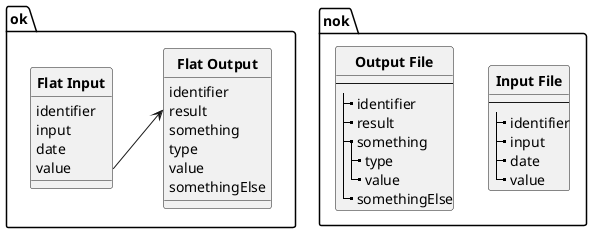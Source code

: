 @startuml
hide stereotype
hide circle
skinparam linetype polyline

package ok{
    class " **Flat Input** " as in2 {
        identifier
        input
        date
        value
    }



    class " **Flat Output** " as out2 {
        identifier 
        result
        something
        type
        value
        somethingElse
    }

in2::value -r-> out2::result
}

package nok{
    class " **Input File** " as in {
        --
        |_ identifier
        |_ input
        |_ date
        |_ value
    }


    class " **Output File** " as out {
        --
        |_ identifier 
        |_ result
        |_ something
          |_ type
          |_ value
        |_ somethingElse
    }
}
@enduml
